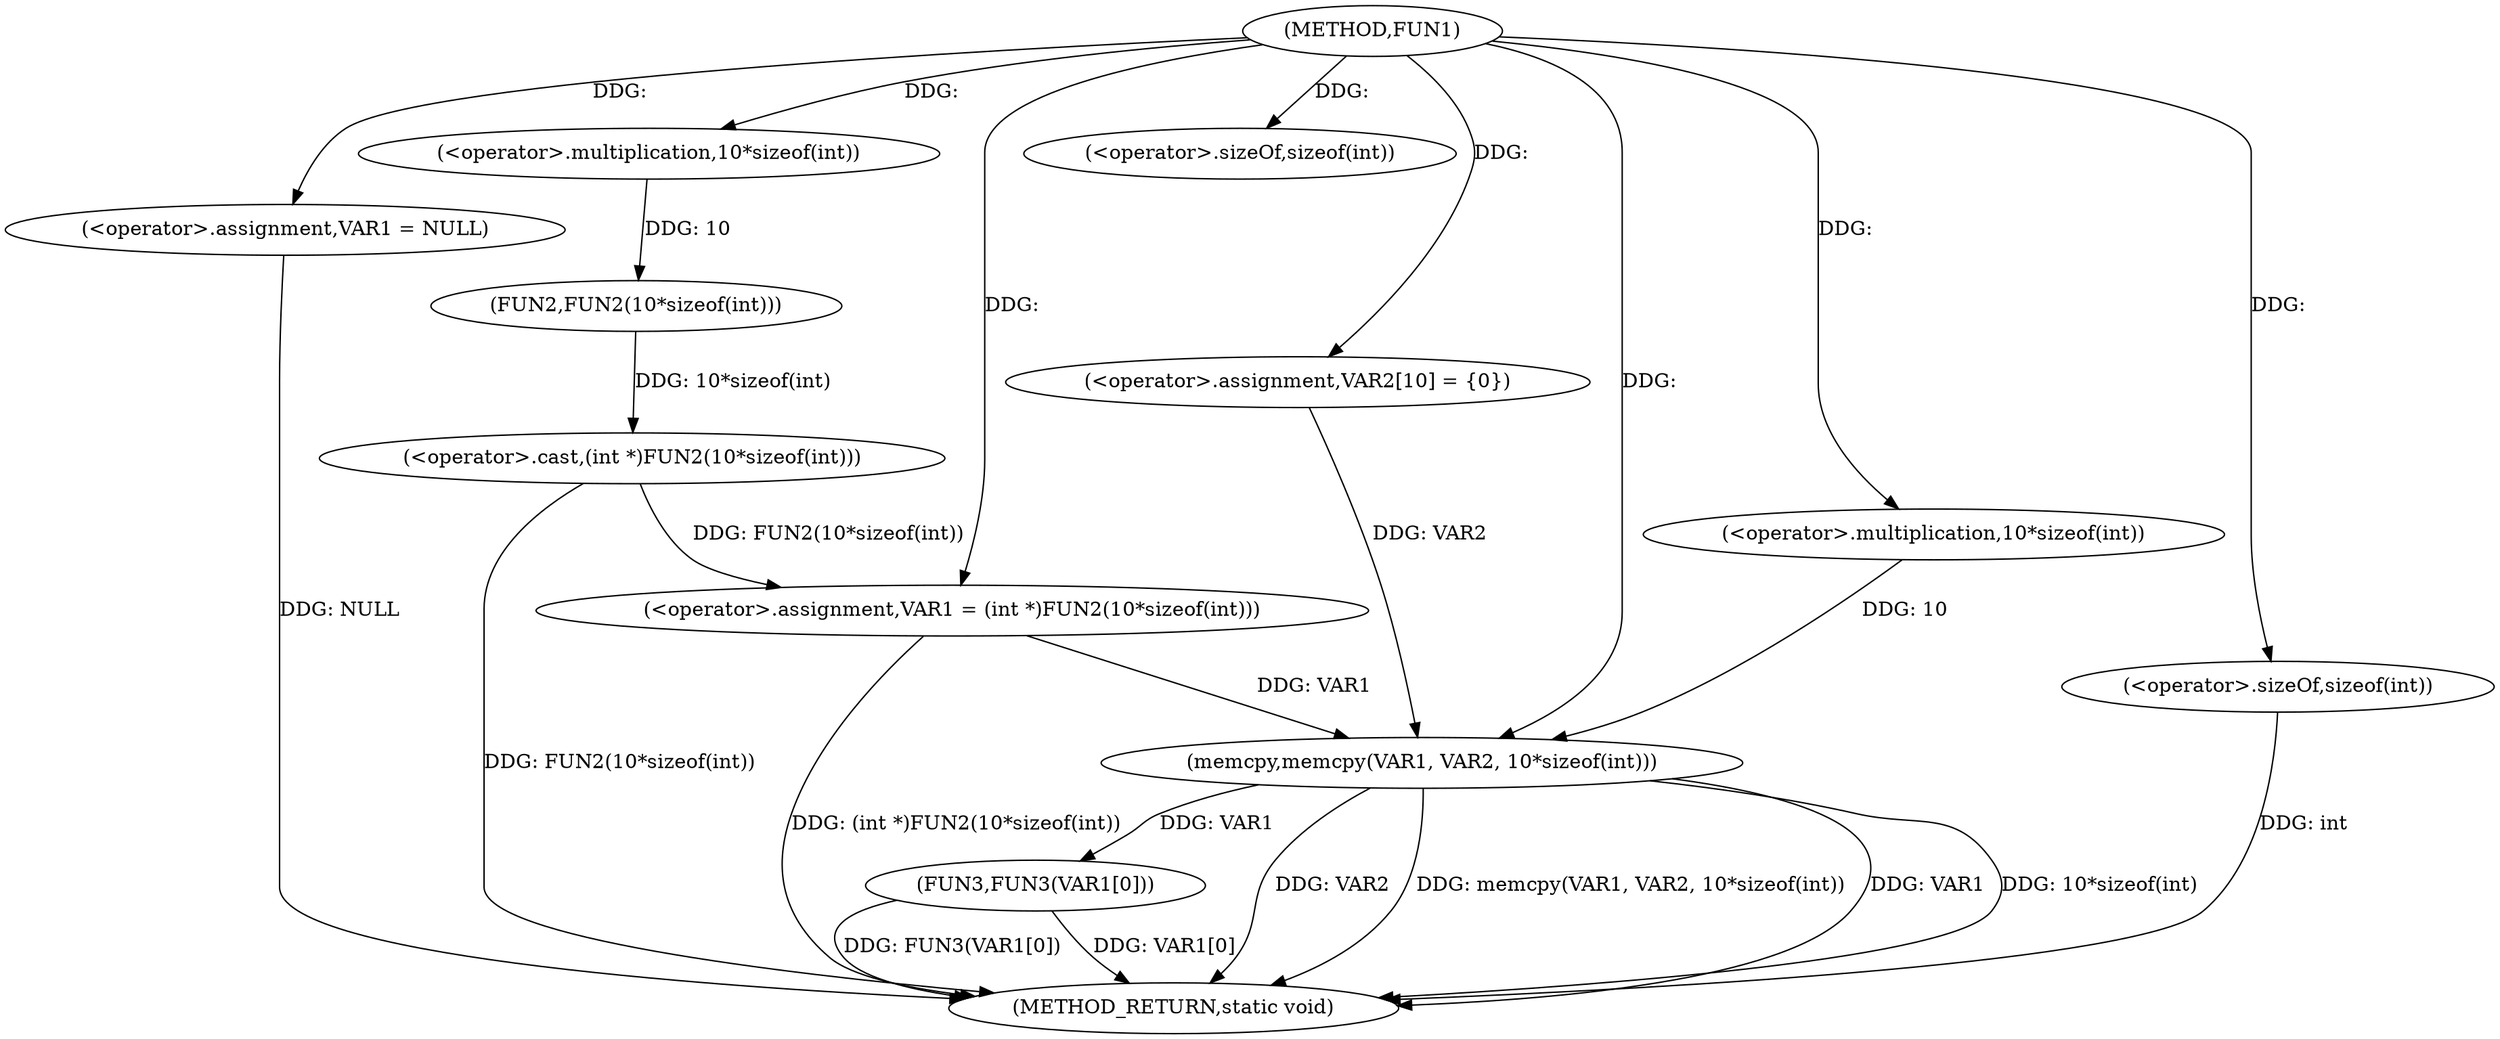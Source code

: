 digraph FUN1 {  
"1000100" [label = "(METHOD,FUN1)" ]
"1000132" [label = "(METHOD_RETURN,static void)" ]
"1000103" [label = "(<operator>.assignment,VAR1 = NULL)" ]
"1000108" [label = "(<operator>.assignment,VAR1 = (int *)FUN2(10*sizeof(int)))" ]
"1000110" [label = "(<operator>.cast,(int *)FUN2(10*sizeof(int)))" ]
"1000112" [label = "(FUN2,FUN2(10*sizeof(int)))" ]
"1000113" [label = "(<operator>.multiplication,10*sizeof(int))" ]
"1000115" [label = "(<operator>.sizeOf,sizeof(int))" ]
"1000119" [label = "(<operator>.assignment,VAR2[10] = {0})" ]
"1000121" [label = "(memcpy,memcpy(VAR1, VAR2, 10*sizeof(int)))" ]
"1000124" [label = "(<operator>.multiplication,10*sizeof(int))" ]
"1000126" [label = "(<operator>.sizeOf,sizeof(int))" ]
"1000128" [label = "(FUN3,FUN3(VAR1[0]))" ]
  "1000103" -> "1000132"  [ label = "DDG: NULL"] 
  "1000121" -> "1000132"  [ label = "DDG: VAR2"] 
  "1000121" -> "1000132"  [ label = "DDG: memcpy(VAR1, VAR2, 10*sizeof(int))"] 
  "1000126" -> "1000132"  [ label = "DDG: int"] 
  "1000110" -> "1000132"  [ label = "DDG: FUN2(10*sizeof(int))"] 
  "1000108" -> "1000132"  [ label = "DDG: (int *)FUN2(10*sizeof(int))"] 
  "1000121" -> "1000132"  [ label = "DDG: VAR1"] 
  "1000128" -> "1000132"  [ label = "DDG: FUN3(VAR1[0])"] 
  "1000121" -> "1000132"  [ label = "DDG: 10*sizeof(int)"] 
  "1000128" -> "1000132"  [ label = "DDG: VAR1[0]"] 
  "1000100" -> "1000103"  [ label = "DDG: "] 
  "1000110" -> "1000108"  [ label = "DDG: FUN2(10*sizeof(int))"] 
  "1000100" -> "1000108"  [ label = "DDG: "] 
  "1000112" -> "1000110"  [ label = "DDG: 10*sizeof(int)"] 
  "1000113" -> "1000112"  [ label = "DDG: 10"] 
  "1000100" -> "1000113"  [ label = "DDG: "] 
  "1000100" -> "1000115"  [ label = "DDG: "] 
  "1000100" -> "1000119"  [ label = "DDG: "] 
  "1000108" -> "1000121"  [ label = "DDG: VAR1"] 
  "1000100" -> "1000121"  [ label = "DDG: "] 
  "1000119" -> "1000121"  [ label = "DDG: VAR2"] 
  "1000124" -> "1000121"  [ label = "DDG: 10"] 
  "1000100" -> "1000124"  [ label = "DDG: "] 
  "1000100" -> "1000126"  [ label = "DDG: "] 
  "1000121" -> "1000128"  [ label = "DDG: VAR1"] 
}
